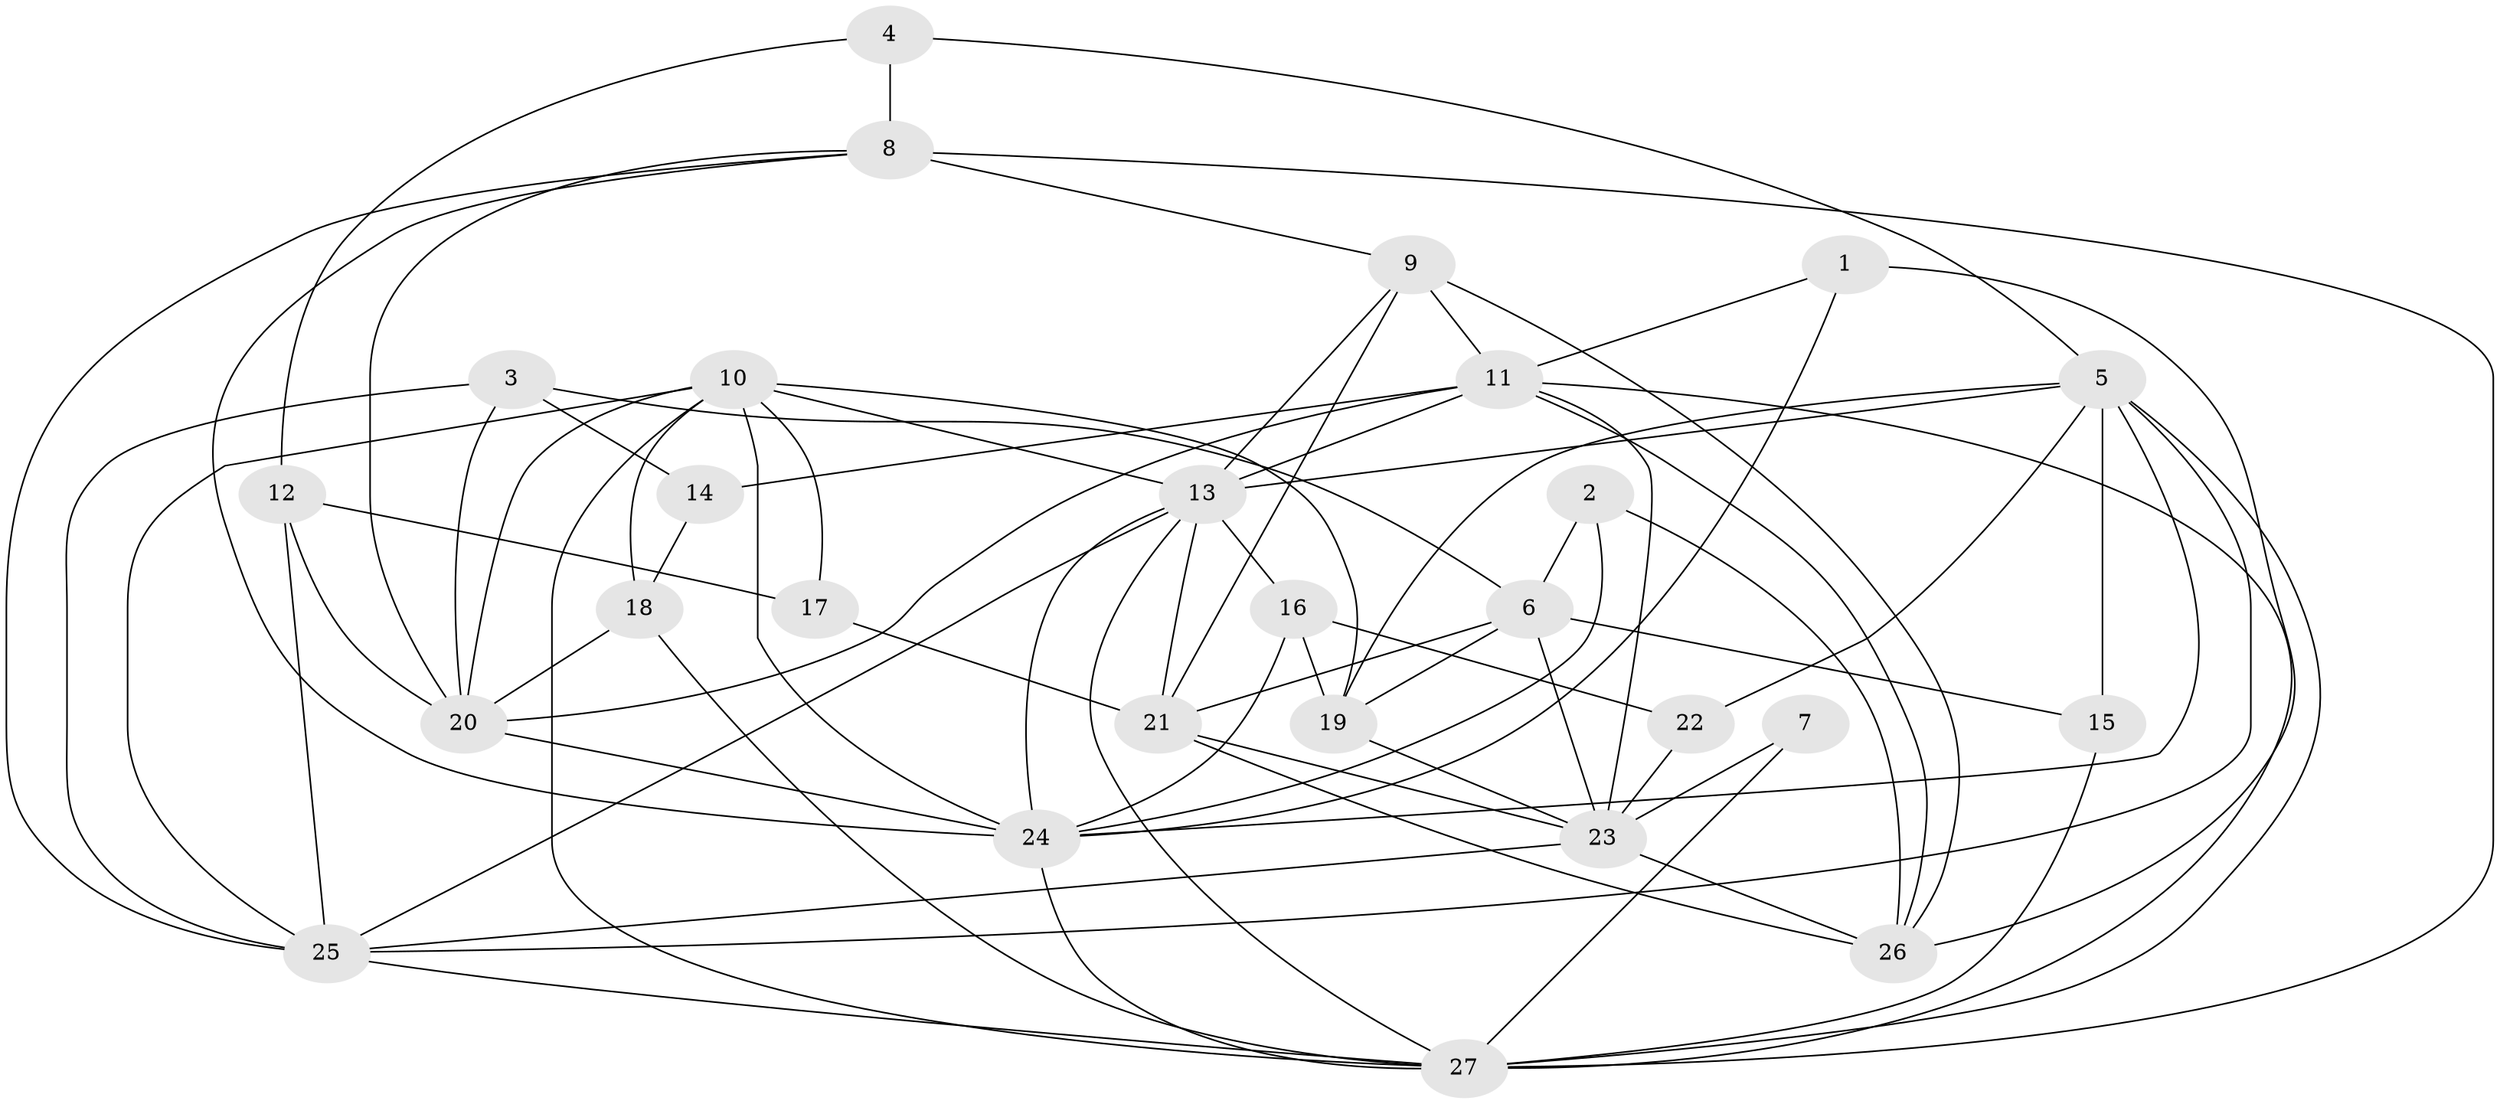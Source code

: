 // original degree distribution, {3: 0.23880597014925373, 4: 0.3582089552238806, 5: 0.16417910447761194, 6: 0.11940298507462686, 2: 0.1044776119402985, 7: 0.014925373134328358}
// Generated by graph-tools (version 1.1) at 2025/37/03/04/25 23:37:14]
// undirected, 27 vertices, 74 edges
graph export_dot {
  node [color=gray90,style=filled];
  1;
  2;
  3;
  4;
  5;
  6;
  7;
  8;
  9;
  10;
  11;
  12;
  13;
  14;
  15;
  16;
  17;
  18;
  19;
  20;
  21;
  22;
  23;
  24;
  25;
  26;
  27;
  1 -- 11 [weight=1.0];
  1 -- 24 [weight=1.0];
  1 -- 26 [weight=1.0];
  2 -- 6 [weight=1.0];
  2 -- 24 [weight=1.0];
  2 -- 26 [weight=2.0];
  3 -- 6 [weight=1.0];
  3 -- 14 [weight=1.0];
  3 -- 20 [weight=1.0];
  3 -- 25 [weight=1.0];
  4 -- 5 [weight=1.0];
  4 -- 8 [weight=2.0];
  4 -- 12 [weight=1.0];
  5 -- 13 [weight=1.0];
  5 -- 15 [weight=1.0];
  5 -- 19 [weight=1.0];
  5 -- 22 [weight=1.0];
  5 -- 24 [weight=2.0];
  5 -- 25 [weight=1.0];
  5 -- 27 [weight=1.0];
  6 -- 15 [weight=1.0];
  6 -- 19 [weight=2.0];
  6 -- 21 [weight=1.0];
  6 -- 23 [weight=1.0];
  7 -- 23 [weight=2.0];
  7 -- 27 [weight=1.0];
  8 -- 9 [weight=1.0];
  8 -- 20 [weight=1.0];
  8 -- 24 [weight=1.0];
  8 -- 25 [weight=1.0];
  8 -- 27 [weight=2.0];
  9 -- 11 [weight=2.0];
  9 -- 13 [weight=2.0];
  9 -- 21 [weight=1.0];
  9 -- 26 [weight=1.0];
  10 -- 13 [weight=1.0];
  10 -- 17 [weight=1.0];
  10 -- 18 [weight=2.0];
  10 -- 19 [weight=2.0];
  10 -- 20 [weight=1.0];
  10 -- 24 [weight=1.0];
  10 -- 25 [weight=1.0];
  10 -- 27 [weight=1.0];
  11 -- 13 [weight=1.0];
  11 -- 14 [weight=1.0];
  11 -- 20 [weight=1.0];
  11 -- 23 [weight=1.0];
  11 -- 26 [weight=1.0];
  11 -- 27 [weight=1.0];
  12 -- 17 [weight=1.0];
  12 -- 20 [weight=1.0];
  12 -- 25 [weight=1.0];
  13 -- 16 [weight=3.0];
  13 -- 21 [weight=1.0];
  13 -- 24 [weight=1.0];
  13 -- 25 [weight=1.0];
  13 -- 27 [weight=1.0];
  14 -- 18 [weight=1.0];
  15 -- 27 [weight=1.0];
  16 -- 19 [weight=2.0];
  16 -- 22 [weight=2.0];
  16 -- 24 [weight=1.0];
  17 -- 21 [weight=1.0];
  18 -- 20 [weight=1.0];
  18 -- 27 [weight=2.0];
  19 -- 23 [weight=1.0];
  20 -- 24 [weight=2.0];
  21 -- 23 [weight=1.0];
  21 -- 26 [weight=1.0];
  22 -- 23 [weight=1.0];
  23 -- 25 [weight=1.0];
  23 -- 26 [weight=1.0];
  24 -- 27 [weight=1.0];
  25 -- 27 [weight=1.0];
}
